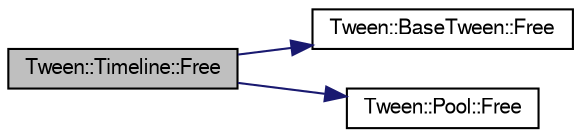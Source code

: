 digraph "Tween::Timeline::Free"
{
  bgcolor="transparent";
  edge [fontname="FreeSans",fontsize="10",labelfontname="FreeSans",labelfontsize="10"];
  node [fontname="FreeSans",fontsize="10",shape=record];
  rankdir="LR";
  Node1 [label="Tween::Timeline::Free",height=0.2,width=0.4,color="black", fillcolor="grey75", style="filled" fontcolor="black"];
  Node1 -> Node2 [color="midnightblue",fontsize="10",style="solid",fontname="FreeSans"];
  Node2 [label="Tween::BaseTween::Free",height=0.2,width=0.4,color="black",URL="$classTween_1_1BaseTween.html#a42860603506b179cf08f89bbb379bb41"];
  Node1 -> Node3 [color="midnightblue",fontsize="10",style="solid",fontname="FreeSans"];
  Node3 [label="Tween::Pool::Free",height=0.2,width=0.4,color="black",URL="$classTween_1_1Pool.html#aa8b0e22973394a41b23d3b7e0c7d8eb2"];
}
